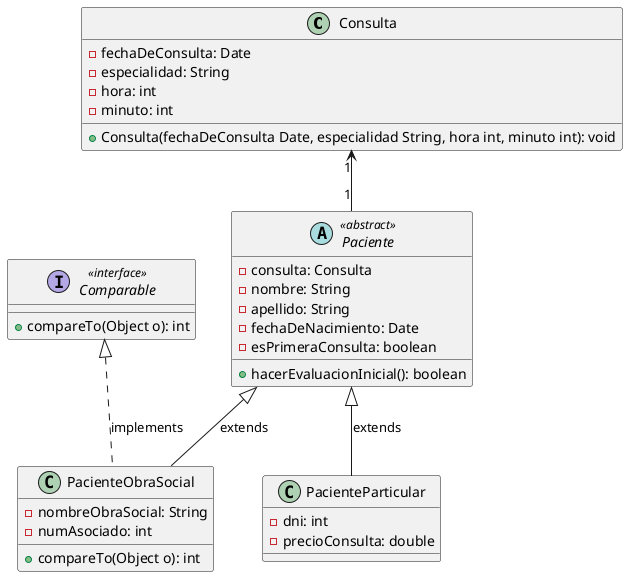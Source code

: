 @startuml
class Consulta {
    - fechaDeConsulta: Date
    - especialidad: String
    - hora: int
    - minuto: int
    + Consulta(fechaDeConsulta Date, especialidad String, hora int, minuto int): void
}

abstract Paciente <<abstract>> {
    - consulta: Consulta
    - nombre: String
    - apellido: String
    - fechaDeNacimiento: Date
    - esPrimeraConsulta: boolean
    + hacerEvaluacionInicial(): boolean
}

class PacienteParticular {
    - dni: int
    - precioConsulta: double
}

class PacienteObraSocial {
    - nombreObraSocial: String
    - numAsociado: int
    + compareTo(Object o): int
}

interface Comparable <<interface>> {
    + compareTo(Object o): int
}

Paciente "1" -up-> "1" Consulta
PacienteParticular -up-|> Paciente: extends
PacienteObraSocial -up-|> Paciente: extends
PacienteObraSocial .up.|> Comparable: implements
@enduml